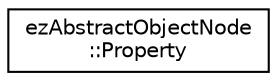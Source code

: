 digraph "Graphical Class Hierarchy"
{
 // LATEX_PDF_SIZE
  edge [fontname="Helvetica",fontsize="10",labelfontname="Helvetica",labelfontsize="10"];
  node [fontname="Helvetica",fontsize="10",shape=record];
  rankdir="LR";
  Node0 [label="ezAbstractObjectNode\l::Property",height=0.2,width=0.4,color="black", fillcolor="white", style="filled",URL="$d2/d41/structez_abstract_object_node_1_1_property.htm",tooltip=" "];
}

